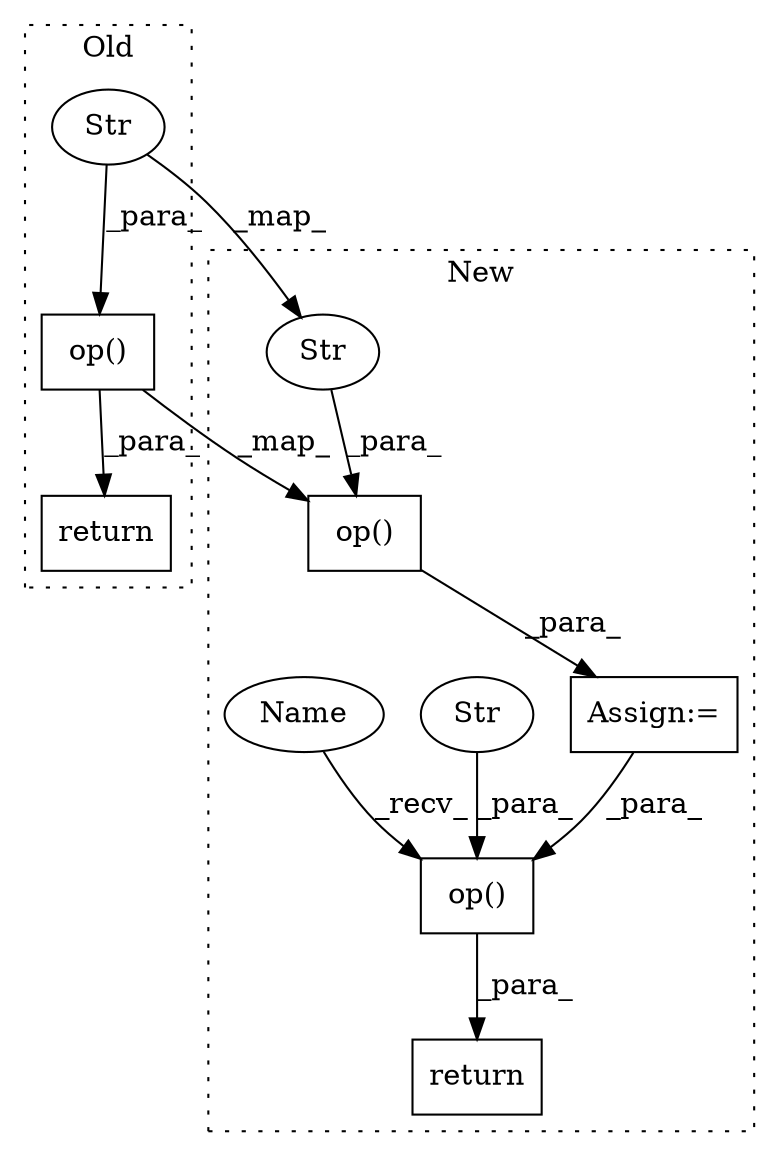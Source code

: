 digraph G {
subgraph cluster0 {
1 [label="op()" a="75" s="6274,6322" l="5,14" shape="box"];
4 [label="Str" a="66" s="6279" l="16" shape="ellipse"];
8 [label="return" a="93" s="6225" l="7" shape="box"];
label = "Old";
style="dotted";
}
subgraph cluster1 {
2 [label="op()" a="75" s="6502,6550" l="5,14" shape="box"];
3 [label="Str" a="66" s="6507" l="16" shape="ellipse"];
5 [label="Assign:=" a="68" s="6625" l="3" shape="box"];
6 [label="op()" a="75" s="6738,6791" l="5,14" shape="box"];
7 [label="Str" a="66" s="6743" l="18" shape="ellipse"];
9 [label="return" a="93" s="6731" l="7" shape="box"];
10 [label="Name" a="87" s="6738" l="1" shape="ellipse"];
label = "New";
style="dotted";
}
1 -> 8 [label="_para_"];
1 -> 2 [label="_map_"];
2 -> 5 [label="_para_"];
3 -> 2 [label="_para_"];
4 -> 1 [label="_para_"];
4 -> 3 [label="_map_"];
5 -> 6 [label="_para_"];
6 -> 9 [label="_para_"];
7 -> 6 [label="_para_"];
10 -> 6 [label="_recv_"];
}